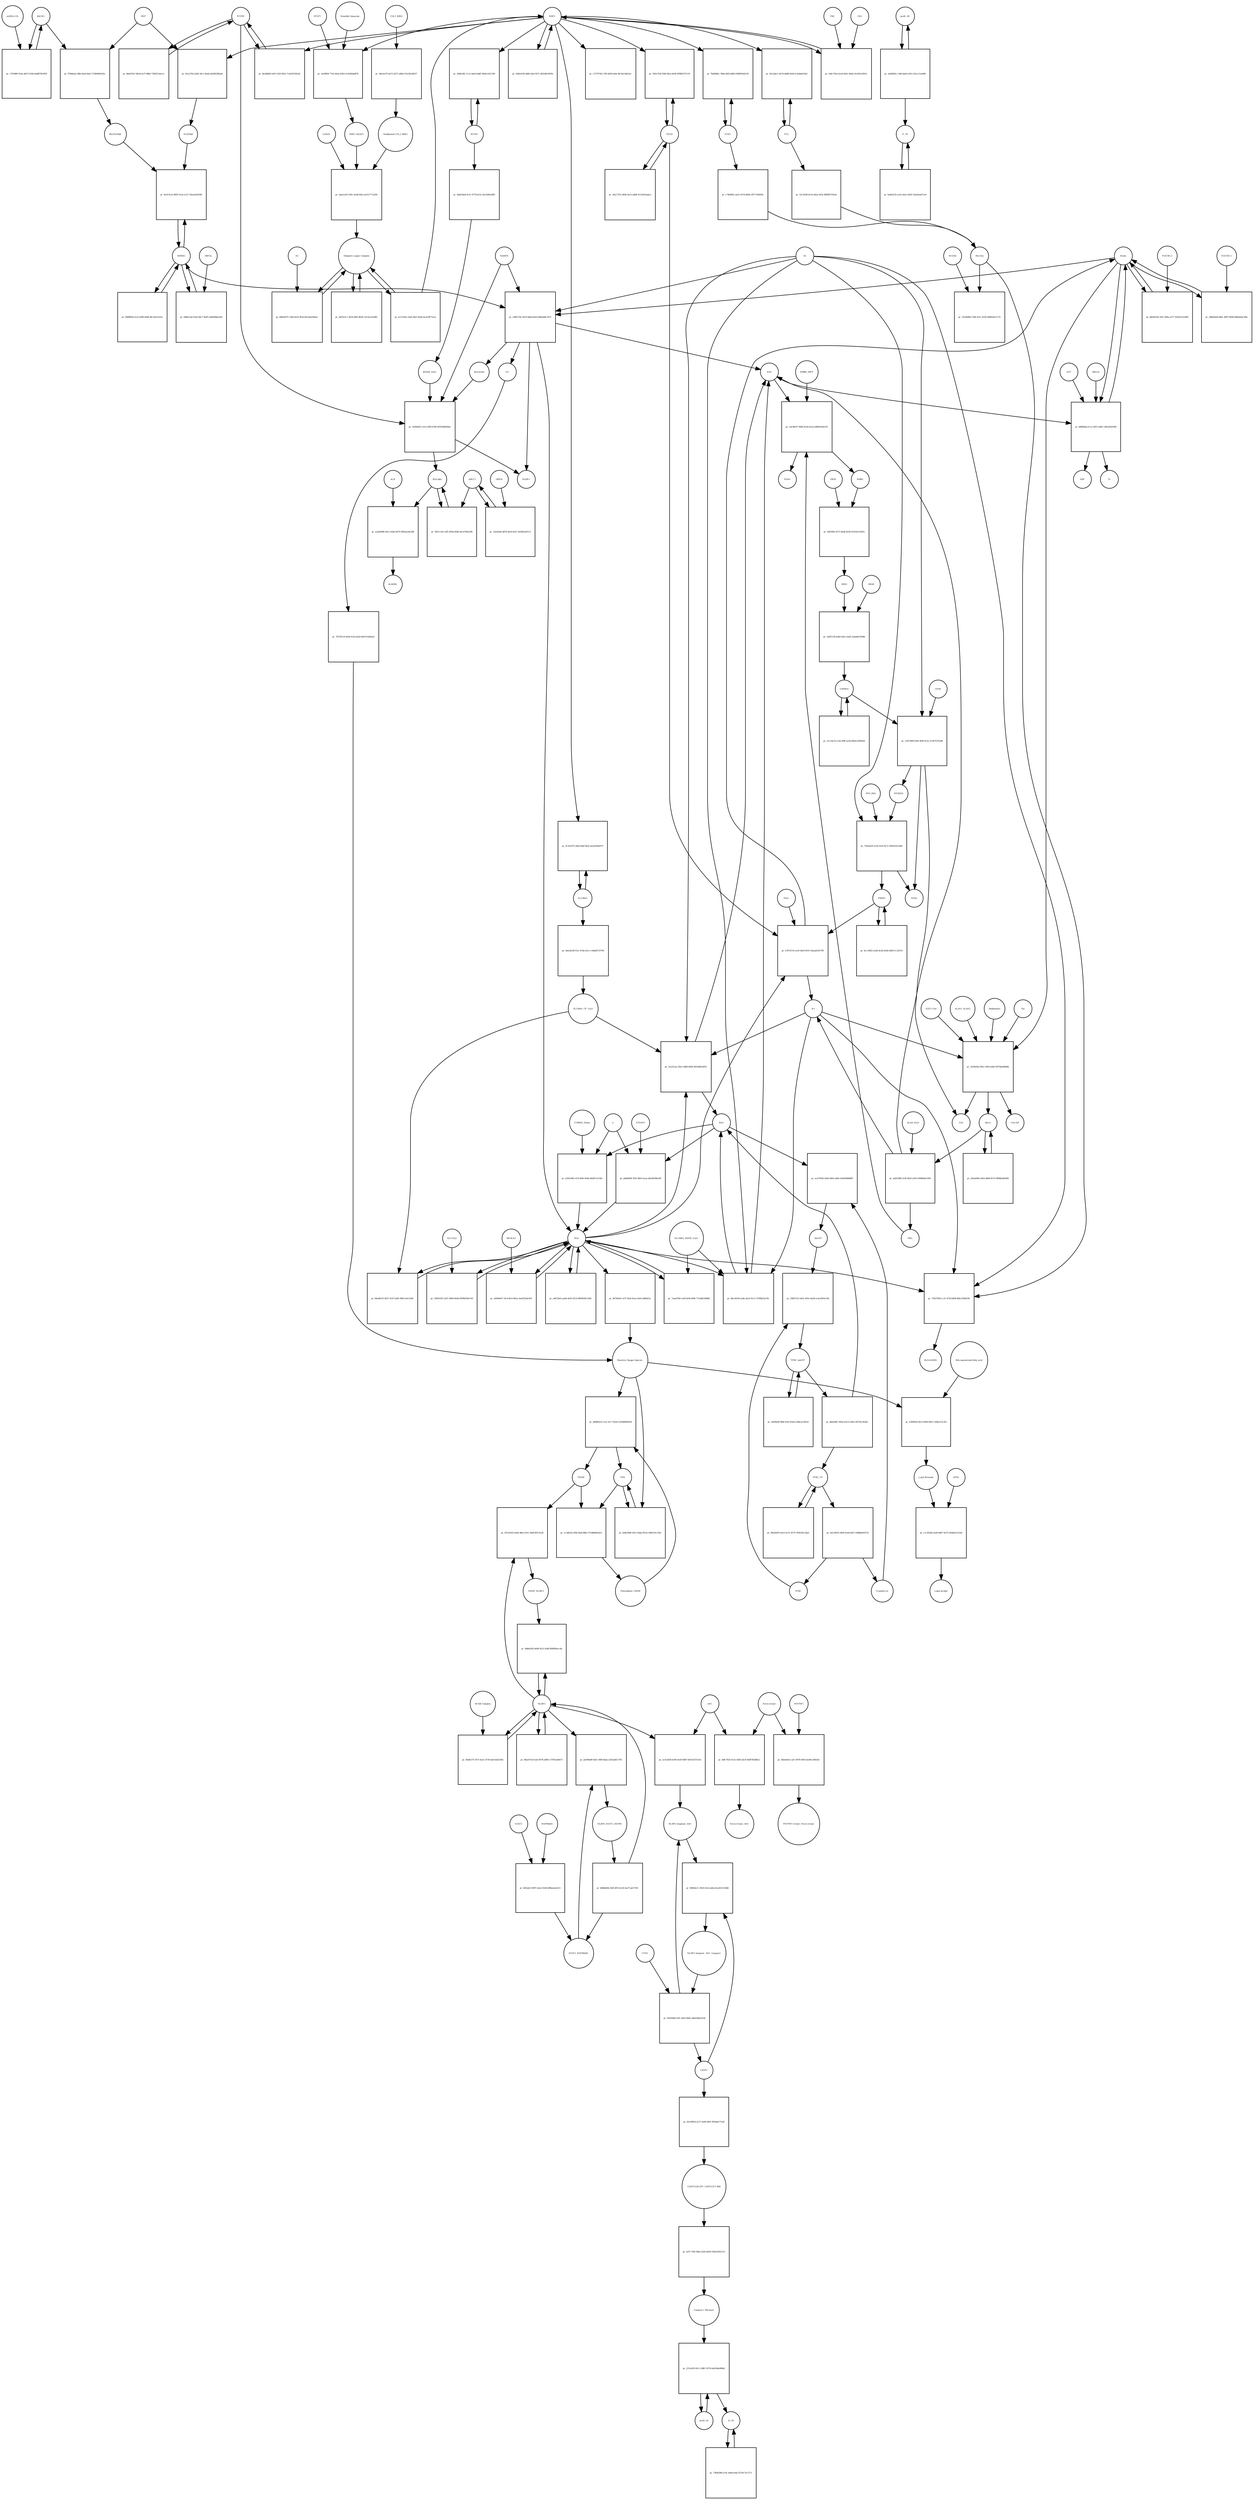 strict digraph  {
Heme [annotation="urn_miriam_obo.chebi_CHEBI%3A30413", bipartite=0, cls="simple chemical", fontsize=4, label=Heme, shape=circle];
"pr_c99017de-2018-4dab-be63-d94a4d4c5971" [annotation="", bipartite=1, cls=process, fontsize=4, label="pr_c99017de-2018-4dab-be63-d94a4d4c5971", shape=square];
Biliverdin [annotation="urn_miriam_obo.chebi_CHEBI%3A17033", bipartite=0, cls="simple chemical", fontsize=4, label=Biliverdin, shape=circle];
HMOX1 [annotation="", bipartite=0, cls=macromolecule, fontsize=4, label=HMOX1, shape=circle];
O2 [annotation="urn_miriam_obo.chebi_CHEBI%3A15379", bipartite=0, cls="simple chemical", fontsize=4, label=O2, shape=circle];
NADPH [annotation="urn_miriam_obo.chebi_CHEBI%3A16474", bipartite=0, cls="simple chemical", fontsize=4, label=NADPH, shape=circle];
H2O [annotation="urn_miriam_obo.chebi_CHEBI%3A15377", bipartite=0, cls="simple chemical", fontsize=4, label=H2O, shape=circle];
"Fe2+" [annotation="urn_miriam_obo.chebi_CHEBI%3A29033", bipartite=0, cls="simple chemical", fontsize=4, label="Fe2+", shape=circle];
"NADP+" [annotation="urn_miriam_obo.chebi_CHEBI%3A18009", bipartite=0, cls="simple chemical", fontsize=4, label="NADP+", shape=circle];
CO [annotation="urn_miriam_obo.chebi_CHEBI%3A17245", bipartite=0, cls="simple chemical", fontsize=4, label=CO, shape=circle];
"pr_d0e40256-1647-409a-a377-916e55c02d95" [annotation="", bipartite=1, cls=process, fontsize=4, label="pr_d0e40256-1647-409a-a377-916e55c02d95", shape=square];
"FLVCR1-2" [annotation=urn_miriam_uniprot_Q9Y5Y0, bipartite=0, cls=macromolecule, fontsize=4, label="FLVCR1-2", shape=circle];
"pr_5d300d25-1e1a-43f9-b768-925934b0056a" [annotation="", bipartite=1, cls=process, fontsize=4, label="pr_5d300d25-1e1a-43f9-b768-925934b0056a", shape=square];
Bilirubin [annotation="urn_miriam_obo.chebi_CHEBI%3A16990", bipartite=0, cls="simple chemical", fontsize=4, label=Bilirubin, shape=circle];
BLVRB [annotation=urn_miriam_uniprot_P30043, bipartite=0, cls=macromolecule, fontsize=4, label=BLVRB, shape=circle];
"BLVRA_Zn2+" [annotation="urn_miriam_obo.chebi_CHEBI%3A29805|urn_miriam_uniprot_P53004", bipartite=0, cls=complex, fontsize=4, label="BLVRA_Zn2+", shape=circle];
"pr_95b7c19e-c6f5-495b-85d0-9ec47f4fe399" [annotation="", bipartite=1, cls=process, fontsize=4, label="pr_95b7c19e-c6f5-495b-85d0-9ec47f4fe399", shape=square];
ABCC1 [annotation="", bipartite=0, cls=macromolecule, fontsize=4, label=ABCC1, shape=circle];
"pr_e32a8998-d161-41b6-b979-5905aa54e30b" [annotation="", bipartite=1, cls=process, fontsize=4, label="pr_e32a8998-d161-41b6-b979-5905aa54e30b", shape=square];
ALB [annotation=urn_miriam_uniprot_P02768, bipartite=0, cls=macromolecule, fontsize=4, label=ALB, shape=circle];
"ALB/BIL" [annotation="urn_miriam_uniprot_P02768|urn_miriam_obo.chebi_CHEBI%3A16990", bipartite=0, cls=complex, fontsize=4, label="ALB/BIL", shape=circle];
NRF2 [annotation="", bipartite=0, cls=macromolecule, fontsize=4, label=NRF2, shape=circle];
"pr_b51a7f5a-b282-4fc1-8aab-eb28053ffa6d" [annotation="", bipartite=1, cls=process, fontsize=4, label="pr_b51a7f5a-b282-4fc1-8aab-eb28053ffa6d", shape=square];
MAF [annotation=urn_miriam_uniprot_O75444, bipartite=0, cls=macromolecule, fontsize=4, label=MAF, shape=circle];
"Nrf2/Maf" [annotation="", bipartite=0, cls=complex, fontsize=4, label="Nrf2/Maf", shape=circle];
"pr_f7f6daab-34fb-42a0-8ab7-2768499e581c" [annotation="", bipartite=1, cls=process, fontsize=4, label="pr_f7f6daab-34fb-42a0-8ab7-2768499e581c", shape=square];
BACH1 [annotation=urn_miriam_uniprot_O14867, bipartite=0, cls=macromolecule, fontsize=4, label=BACH1, shape=circle];
"BACH1/Maf" [annotation="", bipartite=0, cls=complex, fontsize=4, label="BACH1/Maf", shape=circle];
"pr_c7f198f9-914a-4637-b35b-9ad8f78c905f" [annotation="", bipartite=1, cls=process, fontsize=4, label="pr_c7f198f9-914a-4637-b35b-9ad8f78c905f", shape=square];
"miRNA-155" [annotation=urn_miriam_ncbigene_406947, bipartite=0, cls="nucleic acid feature", fontsize=4, label="miRNA-155", shape=circle];
"pr_dc6131a5-9695-412a-a11f-742eed1643f6" [annotation="", bipartite=1, cls=process, fontsize=4, label="pr_dc6131a5-9695-412a-a11f-742eed1643f6", shape=square];
PRIN9 [annotation="urn_miriam_obo.chebi_CHEBI%3A15430", bipartite=0, cls="simple chemical", fontsize=4, label=PRIN9, shape=circle];
"pr_a787e57d-cee9-44e9-901f-c8aaa6352799" [annotation="", bipartite=1, cls=process, fontsize=4, label="pr_a787e57d-cee9-44e9-901f-c8aaa6352799", shape=square];
FECH [annotation=urn_miriam_uniprot_P22830, bipartite=0, cls=macromolecule, fontsize=4, label=FECH, shape=circle];
"Pb2+" [annotation="urn_miriam_obo.chebi_CHEBI%3A27889", bipartite=0, cls="simple chemical", fontsize=4, label="Pb2+", shape=circle];
"H+" [annotation="urn_miriam_obo.chebi_CHEBI%3A15378", bipartite=0, cls="simple chemical", fontsize=4, label="H+", shape=circle];
"SUCC-CoA" [annotation="urn_miriam_obo.chebi_CHEBI%3A57292", bipartite=0, cls="simple chemical", fontsize=4, label="SUCC-CoA", shape=circle];
"pr_1650b3b2-981c-4954-b4d3-0970ba4f8d6b" [annotation="", bipartite=1, cls=process, fontsize=4, label="pr_1650b3b2-981c-4954-b4d3-0970ba4f8d6b", shape=square];
dALA [annotation="urn_miriam_obo.chebi_CHEBI%3A356416", bipartite=0, cls="simple chemical", fontsize=4, label=dALA, shape=circle];
ALAS1_ALAS2 [annotation="urn_miriam_uniprot_P13196|urn_miriam_uniprot_P22557", bipartite=0, cls=complex, fontsize=4, label=ALAS1_ALAS2, shape=circle];
Panhematin [annotation="urn_miriam_obo.chebi_CHEBI%3A50385", bipartite=0, cls="simple chemical", fontsize=4, label=Panhematin, shape=circle];
Gly [annotation="urn_miriam_obo.chebi_CHEBI%3A57305", bipartite=0, cls="simple chemical", fontsize=4, label=Gly, shape=circle];
"CoA-SH" [annotation="urn_miriam_obo.chebi_CHEBI%3A15346", bipartite=0, cls="simple chemical", fontsize=4, label="CoA-SH", shape=circle];
CO2 [annotation="urn_miriam_obo.chebi_CHEBI%3A16526", bipartite=0, cls="simple chemical", fontsize=4, label=CO2, shape=circle];
"pr_eb18ff4f-7743-4b5a-8363-413636da8f76" [annotation="", bipartite=1, cls=process, fontsize=4, label="pr_eb18ff4f-7743-4b5a-8363-413636da8f76", shape=square];
KEAP1 [annotation=urn_miriam_uniprot_Q14145, bipartite=0, cls=macromolecule, fontsize=4, label=KEAP1, shape=circle];
NRF2_KEAP1 [annotation="urn_miriam_uniprot_Q14145|urn_miriam_uniprot_Q16236", bipartite=0, cls=complex, fontsize=4, label=NRF2_KEAP1, shape=circle];
"Dimethly fumarate" [annotation="urn_miriam_obo.chebi_CHEBI%3A76004", bipartite=0, cls="simple chemical", fontsize=4, label="Dimethly fumarate", shape=circle];
"Ubiquitin Ligase Complex" [annotation="urn_miriam_uniprot_Q14145|urn_miriam_uniprot_Q15843|urn_miriam_uniprot_Q13618|urn_miriam_uniprot_P62877|urn_miriam_uniprot_Q16236|urn_miriam_uniprot_P0CG48|urn_miriam_pubmed_19940261|urn_miriam_interpro_IPR000608", bipartite=0, cls=complex, fontsize=4, label="Ubiquitin Ligase Complex", shape=circle];
"pr_de0321c1-3624-44f5-8636-7ee1bce41d85" [annotation="", bipartite=1, cls=process, fontsize=4, label="pr_de0321c1-3624-44f5-8636-7ee1bce41d85", shape=square];
"pr_ad2529f8-3c6f-4825-a593-2949b4dc1f83" [annotation="", bipartite=1, cls=process, fontsize=4, label="pr_ad2529f8-3c6f-4825-a593-2949b4dc1f83", shape=square];
PBG [annotation="urn_miriam_obo.chebi_CHEBI%3A58126", bipartite=0, cls="simple chemical", fontsize=4, label=PBG, shape=circle];
"ALAD_Zn2+" [annotation="urn_miriam_uniprot_P13716|urn_miriam_obo.chebi_CHEBI%3A29105", bipartite=0, cls=complex, fontsize=4, label="ALAD_Zn2+", shape=circle];
"pr_cdc08c67-6fdb-452d-9cad-a98b5029e559" [annotation="", bipartite=1, cls=process, fontsize=4, label="pr_cdc08c67-6fdb-452d-9cad-a98b5029e559", shape=square];
HMBL [annotation="urn_miriam_obo.chebi_CHEBI%3A57845", bipartite=0, cls="simple chemical", fontsize=4, label=HMBL, shape=circle];
HMBS_DIPY [annotation="urn_miriam_obo.chebi_CHEBI%3A36319|urn_miriam_uniprot_P08397", bipartite=0, cls=complex, fontsize=4, label=HMBS_DIPY, shape=circle];
"NH4+" [annotation="urn_miriam_obo.chebi_CHEBI%3A28938", bipartite=0, cls="simple chemical", fontsize=4, label="NH4+", shape=circle];
"pr_92f93f81-f073-4b3b-8258-4191d1a76b51" [annotation="", bipartite=1, cls=process, fontsize=4, label="pr_92f93f81-f073-4b3b-8258-4191d1a76b51", shape=square];
URO3 [annotation="urn_miriam_obo.chebi_CHEBI%3A15437", bipartite=0, cls="simple chemical", fontsize=4, label=URO3, shape=circle];
UROS [annotation=urn_miriam_uniprot_P10746, bipartite=0, cls=macromolecule, fontsize=4, label=UROS, shape=circle];
"pr_e9d57cf6-b2b9-4d3c-b2d5-2a6af8e199db" [annotation="", bipartite=1, cls=process, fontsize=4, label="pr_e9d57cf6-b2b9-4d3c-b2d5-2a6af8e199db", shape=square];
COPRO3 [annotation="urn_miriam_obo.chebi_CHEBI%3A15439", bipartite=0, cls="simple chemical", fontsize=4, label=COPRO3, shape=circle];
UROD [annotation=urn_miriam_uniprot_P06132, bipartite=0, cls=macromolecule, fontsize=4, label=UROD, shape=circle];
"pr_15d73069-f5b0-4f49-912a-31587537fed8" [annotation="", bipartite=1, cls=process, fontsize=4, label="pr_15d73069-f5b0-4f49-912a-31587537fed8", shape=square];
PPGEN9 [annotation="urn_miriam_obo.chebi_CHEBI%3A15435", bipartite=0, cls="simple chemical", fontsize=4, label=PPGEN9, shape=circle];
CPOX [annotation=urn_miriam_uniprot_P36551, bipartite=0, cls=macromolecule, fontsize=4, label=CPOX, shape=circle];
H2O2 [annotation="urn_miriam_obo.chebi_CHEBI%3A16240", bipartite=0, cls="simple chemical", fontsize=4, label=H2O2, shape=circle];
"pr_763eea05-e53a-4cfe-8c7c-5841b33ceb6f" [annotation="", bipartite=1, cls=process, fontsize=4, label="pr_763eea05-e53a-4cfe-8c7c-5841b33ceb6f", shape=square];
PPO_FAD [annotation="urn_miriam_obo.chebi_CHEBI%3A16238|urn_miriam_uniprot_P50336", bipartite=0, cls=complex, fontsize=4, label=PPO_FAD, shape=circle];
"pr_028e4160-4df6-42ef-927c-d61fd0c9f30e" [annotation="", bipartite=1, cls=process, fontsize=4, label="pr_028e4160-4df6-42ef-927c-d61fd0c9f30e", shape=square];
"pr_254ad384-3dcb-4b60-8115-0f96beb6e8f4" [annotation="", bipartite=1, cls="uncertain process", fontsize=4, label="pr_254ad384-3dcb-4b60-8115-0f96beb6e8f4", shape=square];
"pr_e1c14a7d-1c62-49ff-a23b-d0b3c42995d3" [annotation="", bipartite=1, cls="uncertain process", fontsize=4, label="pr_e1c14a7d-1c62-49ff-a23b-d0b3c42995d3", shape=square];
"pr_bcc1df62-a24d-4e2b-b5d4-8d427cc32519" [annotation="", bipartite=1, cls="uncertain process", fontsize=4, label="pr_bcc1df62-a24d-4e2b-b5d4-8d427cc32519", shape=square];
"Poly-unsaturated fatty acid" [annotation="urn_miriam_obo.chebi_CHEBI%3A26208", bipartite=0, cls="simple chemical", fontsize=4, label="Poly-unsaturated fatty acid", shape=circle];
"pr_e3f6fb59-d2c0-4409-8501-c40fa213c2f2" [annotation="", bipartite=1, cls=process, fontsize=4, label="pr_e3f6fb59-d2c0-4409-8501-c40fa213c2f2", shape=square];
"Lipid Peroxide" [annotation="urn_miriam_obo.chebi_CHEBI%3A61051", bipartite=0, cls="simple chemical", fontsize=4, label="Lipid Peroxide", shape=circle];
"Reactive Oxygen Species" [annotation="urn_miriam_obo.chebi_CHEBI%3A26523", bipartite=0, cls="simple chemical", fontsize=4, label="Reactive Oxygen Species", shape=circle];
"pr_75827694-cc31-472d-bf98-d0dc1f06d330" [annotation="", bipartite=1, cls=process, fontsize=4, label="pr_75827694-cc31-472d-bf98-d0dc1f06d330", shape=square];
"Fe(3+)O(OH)" [annotation="urn_miriam_obo.chebi_CHEBI%3A78619", bipartite=0, cls="simple chemical", fontsize=4, label="Fe(3+)O(OH)", shape=circle];
Ferritin [annotation=urn_miriam_uniprot_P02794, bipartite=0, cls=complex, fontsize=4, label=Ferritin, shape=circle];
"pr_84ed8c03-4627-4147-baf6-36811a0c5246" [annotation="", bipartite=1, cls=process, fontsize=4, label="pr_84ed8c03-4627-4147-baf6-36811a0c5246", shape=square];
"SLC40A1_CP_Cu2+" [annotation="urn_miriam_uniprot_P00450|urn_miriam_uniprot_Q9NP59|urn_miriam_obo.chebi_CHEBI%3A29036", bipartite=0, cls=complex, fontsize=4, label="SLC40A1_CP_Cu2+", shape=circle];
"pr_31a25cae-59e1-4d0b-8d64-d010d82a6f52" [annotation="", bipartite=1, cls=process, fontsize=4, label="pr_31a25cae-59e1-4d0b-8d64-d010d82a6f52", shape=square];
"Fe3+" [annotation="urn_miriam_obo.chebi_CHEBI%3A29034", bipartite=0, cls="simple chemical", fontsize=4, label="Fe3+", shape=circle];
SLC40A1 [annotation=urn_miriam_ncbigene_30061, bipartite=0, cls="nucleic acid feature", fontsize=4, label=SLC40A1, shape=circle];
"pr_411b1d75-28a6-4daf-8eaf-aeaaf30a6975" [annotation="", bipartite=1, cls=process, fontsize=4, label="pr_411b1d75-28a6-4daf-8eaf-aeaaf30a6975", shape=square];
FTH1 [annotation=urn_miriam_ncbigene_2495, bipartite=0, cls="nucleic acid feature", fontsize=4, label=FTH1, shape=circle];
"pr_7b6d980c-76bb-40f2-b960-9389f50d2c95" [annotation="", bipartite=1, cls=process, fontsize=4, label="pr_7b6d980c-76bb-40f2-b960-9389f50d2c95", shape=square];
FTL [annotation=urn_miriam_ncbigene_2512, bipartite=0, cls="nucleic acid feature", fontsize=4, label=FTL, shape=circle];
"pr_20c3abc1-8e76-4d88-8326-fc5a84dcf9a5" [annotation="", bipartite=1, cls=process, fontsize=4, label="pr_20c3abc1-8e76-4d88-8326-fc5a84dcf9a5", shape=square];
"pr_c7464961-aa01-427d-849d-1ff71706959c" [annotation="", bipartite=1, cls=process, fontsize=4, label="pr_c7464961-aa01-427d-849d-1ff71706959c", shape=square];
"pr_32c2f26f-b11b-442a-925e-8ff089725b3a" [annotation="", bipartite=1, cls=process, fontsize=4, label="pr_32c2f26f-b11b-442a-925e-8ff089725b3a", shape=square];
"pr_305e793f-f380-4fea-b938-5f9983372118" [annotation="", bipartite=1, cls=process, fontsize=4, label="pr_305e793f-f380-4fea-b938-5f9983372118", shape=square];
"pr_20a17351-893b-4a15-a8d4-911b341babce" [annotation="", bipartite=1, cls=process, fontsize=4, label="pr_20a17351-893b-4a15-a8d4-911b341babce", shape=square];
"pr_56f8865b-2cef-4289-b5b8-dfc3a01cb31e" [annotation="", bipartite=1, cls=process, fontsize=4, label="pr_56f8865b-2cef-4289-b5b8-dfc3a01cb31e", shape=square];
BLVRA [annotation=urn_miriam_ncbigene_644, bipartite=0, cls="nucleic acid feature", fontsize=4, label=BLVRA, shape=circle];
"pr_2f98c08c-1c12-4ad3-bddf-30d2e1021359" [annotation="", bipartite=1, cls=process, fontsize=4, label="pr_2f98c08c-1c12-4ad3-bddf-30d2e1021359", shape=square];
"pr_de2b6b0f-e947-432f-9623-7cb2567d5a42" [annotation="", bipartite=1, cls=process, fontsize=4, label="pr_de2b6b0f-e947-432f-9623-7cb2567d5a42", shape=square];
"pr_d6eb76a7-8b24-4cf7-888e-736f321dec1c" [annotation="", bipartite=1, cls=process, fontsize=4, label="pr_d6eb76a7-8b24-4cf7-888e-736f321dec1c", shape=square];
"pr_0a8e5da8-9c51-4778-b15c-b5c62f6e38f3" [annotation="", bipartite=1, cls=process, fontsize=4, label="pr_0a8e5da8-9c51-4778-b15c-b5c62f6e38f3", shape=square];
"pr_4da24e28-f1ec-47da-b1ec-c5dbd6733794" [annotation="", bipartite=1, cls=process, fontsize=4, label="pr_4da24e28-f1ec-47da-b1ec-c5dbd6733794", shape=square];
"pr_33cb608d-7206-421c-8330-d9483af27174" [annotation="", bipartite=1, cls=process, fontsize=4, label="pr_33cb608d-7206-421c-8330-d9483af27174", shape=square];
NCOA4 [annotation=urn_miriam_uniprot_Q13772, bipartite=0, cls=macromolecule, fontsize=4, label=NCOA4, shape=circle];
"pr_a593c882-cf19-4f0e-9e4d-44aff1cfc5d5" [annotation="", bipartite=1, cls=process, fontsize=4, label="pr_a593c882-cf19-4f0e-9e4d-44aff1cfc5d5", shape=square];
CYBRD1_Heme [annotation="urn_miriam_uniprot_Q53TN4|urn_miriam_obo.chebi_CHEBI%3A30413", bipartite=0, cls=complex, fontsize=4, label=CYBRD1_Heme, shape=circle];
"e-" [annotation="urn_miriam_obo.chebi_CHEBI%3A10545", bipartite=0, cls="simple chemical", fontsize=4, label="e-", shape=circle];
"pr_18941035-1b37-4904-8e6d-0599b356e763" [annotation="", bipartite=1, cls=process, fontsize=4, label="pr_18941035-1b37-4904-8e6d-0599b356e763", shape=square];
SLC11A2 [annotation=urn_miriam_uniprot_P49281, bipartite=0, cls=macromolecule, fontsize=4, label=SLC11A2, shape=circle];
"pr_c1c3054b-a2d4-48d7-9a79-2458ab7ce5e6" [annotation="", bipartite=1, cls=process, fontsize=4, label="pr_c1c3054b-a2d4-48d7-9a79-2458ab7ce5e6", shape=square];
"Lipid alcohol" [annotation="urn_miriam_obo.chebi_CHEBI%3A24026", bipartite=0, cls="simple chemical", fontsize=4, label="Lipid alcohol", shape=circle];
GPX4 [annotation=urn_miriam_uniprot_P36969, bipartite=0, cls=macromolecule, fontsize=4, label=GPX4, shape=circle];
"pr_59bbc3e6-02a0-48c7-9ed5-a40d59bdc9e4" [annotation="", bipartite=1, cls=process, fontsize=4, label="pr_59bbc3e6-02a0-48c7-9ed5-a40d59bdc9e4", shape=square];
ORF3a [annotation="urn_miriam_uniprot_P0DTC3|urn_miriam_taxonomy_2697049", bipartite=0, cls=macromolecule, fontsize=4, label=ORF3a, shape=circle];
"pr_46706e0e-3cf7-4fe4-8cae-0a6c1d8d421a" [annotation="", bipartite=1, cls=process, fontsize=4, label="pr_46706e0e-3cf7-4fe4-8cae-0a6c1d8d421a", shape=square];
"pr_c6e42af0-d876-46c8-8a57-af26f4cb67c5" [annotation="", bipartite=1, cls=process, fontsize=4, label="pr_c6e42af0-d876-46c8-8a57-af26f4cb67c5", shape=square];
ORF9c [annotation=urn_miriam_taxonomy_2697049, bipartite=0, cls=macromolecule, fontsize=4, label=ORF9c, shape=circle];
CUL3_RBX1 [annotation="urn_miriam_uniprot_Q13618|urn_miriam_uniprot_P62877", bipartite=0, cls=complex, fontsize=4, label=CUL3_RBX1, shape=circle];
"pr_04e5a27f-6a72-4237-a9bb-f15e3bc9d557" [annotation="", bipartite=1, cls=process, fontsize=4, label="pr_04e5a27f-6a72-4237-a9bb-f15e3bc9d557", shape=square];
"Neddylated CUL3_RBX1" [annotation="urn_miriam_uniprot_Q15843|urn_miriam_uniprot_Q13618|urn_miriam_uniprot_P62877", bipartite=0, cls=complex, fontsize=4, label="Neddylated CUL3_RBX1", shape=circle];
"pr_e7379728-c7f8-4028-ba9e-8b7aec0be5a1" [annotation="", bipartite=1, cls=process, fontsize=4, label="pr_e7379728-c7f8-4028-ba9e-8b7aec0be5a1", shape=square];
"pr_ada2ce93-350c-4cd8-92fa-ae5517712290" [annotation="", bipartite=1, cls=process, fontsize=4, label="pr_ada2ce93-350c-4cd8-92fa-ae5517712290", shape=square];
CAND1 [annotation=urn_miriam_uniprot_Q86VP6, bipartite=0, cls=macromolecule, fontsize=4, label=CAND1, shape=circle];
E2 [annotation=urn_miriam_interpro_IPR000608, bipartite=0, cls=macromolecule, fontsize=4, label=E2, shape=circle];
"pr_08d24075-7a6b-4e43-9f34-64c0adc89ae2" [annotation="", bipartite=1, cls=process, fontsize=4, label="pr_08d24075-7a6b-4e43-9f34-64c0adc89ae2", shape=square];
"pr_e44c793a-6ca8-45d1-926d-1fc641e9301e" [annotation="", bipartite=1, cls=process, fontsize=4, label="pr_e44c793a-6ca8-45d1-926d-1fc641e9301e", shape=square];
PKC [annotation="urn_miriam_pubmed_12198130|urn_miriam_interpro_IPR012233", bipartite=0, cls=macromolecule, fontsize=4, label=PKC, shape=circle];
CK2 [annotation="", bipartite=0, cls=macromolecule, fontsize=4, label=CK2, shape=circle];
"pr_58dd5ba8-d8dc-4697-8948-686debdc5f9a" [annotation="", bipartite=1, cls=process, fontsize=4, label="pr_58dd5ba8-d8dc-4697-8948-686debdc5f9a", shape=square];
"FLVCR1-1" [annotation=urn_miriam_uniprot_Q9Y5Y0, bipartite=0, cls=macromolecule, fontsize=4, label="FLVCR1-1", shape=circle];
"pr_bd080bae-fcce-4051-b481-c8fe3efd1909" [annotation="", bipartite=1, cls=process, fontsize=4, label="pr_bd080bae-fcce-4051-b481-c8fe3efd1909", shape=square];
ABCG2 [annotation=urn_miriam_uniprot_Q9UNQ0, bipartite=0, cls="macromolecule multimer", fontsize=4, label=ABCG2, shape=circle];
ATP [annotation="urn_miriam_obo.chebi_CHEBI%3A30616", bipartite=0, cls="simple chemical", fontsize=4, label=ATP, shape=circle];
Pi [annotation="urn_miriam_obo.chebi_CHEBI%3A18367", bipartite=0, cls="simple chemical", fontsize=4, label=Pi, shape=circle];
ADP [annotation="urn_miriam_obo.chebi_CHEBI%3A456216", bipartite=0, cls="simple chemical", fontsize=4, label=ADP, shape=circle];
"pr_7eaed7b0-cefd-4236-bf66-7116d616848b" [annotation="", bipartite=1, cls=process, fontsize=4, label="pr_7eaed7b0-cefd-4236-bf66-7116d616848b", shape=square];
"SLC40A1_HEPH_Cu2+" [annotation="urn_miriam_uniprot_Q9BQS7|urn_miriam_uniprot_Q9NP59|urn_miriam_obo.chebi_CHEBI%3A28694", bipartite=0, cls=complex, fontsize=4, label="SLC40A1_HEPH_Cu2+", shape=circle];
"pr_86ce8140-a2de-4a23-9cc5-375fbb22e78c" [annotation="", bipartite=1, cls=process, fontsize=4, label="pr_86ce8140-a2de-4a23-9cc5-375fbb22e78c", shape=square];
"pr_eca7f5dd-22d4-4402-a46b-52d43d68d8f5" [annotation="", bipartite=1, cls=process, fontsize=4, label="pr_eca7f5dd-22d4-4402-a46b-52d43d68d8f5", shape=square];
Transferrin [annotation=urn_miriam_uniprot_P02787, bipartite=0, cls=macromolecule, fontsize=4, label=Transferrin, shape=circle];
holoTF [annotation="urn_miriam_uniprot_P02787|urn_miriam_obo.chebi_CHEBI%3A29034", bipartite=0, cls=complex, fontsize=4, label=holoTF, shape=circle];
TFRC [annotation=urn_miriam_uniprot_P02786, bipartite=0, cls="macromolecule multimer", fontsize=4, label=TFRC, shape=circle];
"pr_33b67523-a651-491e-8a28-ec4ca903a7dd" [annotation="", bipartite=1, cls=process, fontsize=4, label="pr_33b67523-a651-491e-8a28-ec4ca903a7dd", shape=square];
TFRC_holoTF [annotation="urn_miriam_uniprot_P02787|urn_miriam_obo.chebi_CHEBI%3A29034|urn_miriam_uniprot_P02786", bipartite=0, cls=complex, fontsize=4, label=TFRC_holoTF, shape=circle];
"pr_2d2fbe8f-6fb8-410e-83eb-a39bca138141" [annotation="", bipartite=1, cls=process, fontsize=4, label="pr_2d2fbe8f-6fb8-410e-83eb-a39bca138141", shape=square];
"pr_ddefa8b7-493a-43c9-a39d-c06745c562bc" [annotation="", bipartite=1, cls=process, fontsize=4, label="pr_ddefa8b7-493a-43c9-a39d-c06745c562bc", shape=square];
TFRC_TF [annotation="urn_miriam_uniprot_P02787|urn_miriam_uniprot_P02786", bipartite=0, cls=complex, fontsize=4, label=TFRC_TF, shape=circle];
"pr_dab8464f-3f32-4861-bcaa-dda3b598a3f9" [annotation="", bipartite=1, cls=process, fontsize=4, label="pr_dab8464f-3f32-4861-bcaa-dda3b598a3f9", shape=square];
STEAP3 [annotation=urn_miriam_uniprot_Q658P3, bipartite=0, cls=macromolecule, fontsize=4, label=STEAP3, shape=circle];
"pr_e6958e67-1fcd-4fc0-9b5a-3ae8322dc810" [annotation="", bipartite=1, cls=process, fontsize=4, label="pr_e6958e67-1fcd-4fc0-9b5a-3ae8322dc810", shape=square];
MCOLN1 [annotation=urn_miriam_uniprot_Q9GZU1, bipartite=0, cls=macromolecule, fontsize=4, label=MCOLN1, shape=circle];
"pr_edf139a5-aa4d-4e92-9214-8609558c1842" [annotation="", bipartite=1, cls=process, fontsize=4, label="pr_edf139a5-aa4d-4e92-9214-8609558c1842", shape=square];
"pr_90b2b870-e5e5-4c51-9179-7fd0185c3ba5" [annotation="", bipartite=1, cls=process, fontsize=4, label="pr_90b2b870-e5e5-4c51-9179-7fd0185c3ba5", shape=square];
"pr_e0c29d7b-2849-4cb0-b027-ef88bd30537b" [annotation="", bipartite=1, cls=process, fontsize=4, label="pr_e0c29d7b-2849-4cb0-b027-ef88bd30537b", shape=square];
"pr_ec5125fa-25a6-4de3-9e4e-bc5a3ff72cea" [annotation="", bipartite=1, cls=process, fontsize=4, label="pr_ec5125fa-25a6-4de3-9e4e-bc5a3ff72cea", shape=square];
Thioredoxin_TXNIP [annotation="urn_miriam_uniprot_P10599|urn_miriam_uniprot_Q9H3M7", bipartite=0, cls=complex, fontsize=4, label=Thioredoxin_TXNIP, shape=circle];
"pr_d4d865c9-c2ce-41c7-82e9-c020bd99a830" [annotation="", bipartite=1, cls=process, fontsize=4, label="pr_d4d865c9-c2ce-41c7-82e9-c020bd99a830", shape=square];
TXNIP [annotation=urn_miriam_uniprot_Q9H3M7, bipartite=0, cls=macromolecule, fontsize=4, label=TXNIP, shape=circle];
TXN [annotation=urn_miriam_uniprot_P10599, bipartite=0, cls=macromolecule, fontsize=4, label=TXN, shape=circle];
NLRP3 [annotation=urn_miriam_uniprot_Q96P20, bipartite=0, cls=macromolecule, fontsize=4, label=NLRP3, shape=circle];
"pr_85dfa57f-1873-4a3c-b739-4afc62d22442" [annotation="", bipartite=1, cls=process, fontsize=4, label="pr_85dfa57f-1873-4a3c-b739-4afc62d22442", shape=square];
"Nf-KB Complex" [annotation="urn_miriam_uniprot_P19838|urn_miriam_uniprot_Q04206|urn_miriam_uniprot_Q00653", bipartite=0, cls=complex, fontsize=4, label="Nf-KB Complex", shape=circle];
"pr_68aef7eb-0ca6-4078-a080-c5791bcbb473" [annotation="", bipartite=1, cls=process, fontsize=4, label="pr_68aef7eb-0ca6-4078-a080-c5791bcbb473", shape=square];
"pr_43de389d-2651-44ab-951d-c984155c192e" [annotation="", bipartite=1, cls=process, fontsize=4, label="pr_43de389d-2651-44ab-951d-c984155c192e", shape=square];
"pr_cc34fe42-ef84-4fab-880c-072dbd061bc9" [annotation="", bipartite=1, cls=process, fontsize=4, label="pr_cc34fe42-ef84-4fab-880c-072dbd061bc9", shape=square];
HSP90AB1 [annotation=urn_miriam_uniprot_P08238, bipartite=0, cls=macromolecule, fontsize=4, label=HSP90AB1, shape=circle];
"pr_bf43afcf-0097-4e2e-81d6-66fba4ae4311" [annotation="", bipartite=1, cls=process, fontsize=4, label="pr_bf43afcf-0097-4e2e-81d6-66fba4ae4311", shape=square];
SUGT1 [annotation=urn_miriam_uniprot_Q9Y2Z0, bipartite=0, cls=macromolecule, fontsize=4, label=SUGT1, shape=circle];
SUGT1_HSP90AB1 [annotation="urn_miriam_uniprot_P08238|urn_miriam_uniprot_Q9Y2Z0", bipartite=0, cls=complex, fontsize=4, label=SUGT1_HSP90AB1, shape=circle];
"pr_ab304bd9-9a61-40f6-bbaa-2a42add11705" [annotation="", bipartite=1, cls=process, fontsize=4, label="pr_ab304bd9-9a61-40f6-bbaa-2a42add11705", shape=square];
NLRP3_SUGT1_HSP90 [annotation="urn_miriam_uniprot_P08238|urn_miriam_uniprot_Q96P20|urn_miriam_uniprot_Q9Y2Z0", bipartite=0, cls=complex, fontsize=4, label=NLRP3_SUGT1_HSP90, shape=circle];
"pr_0315e505-e6e6-48ee-931c-6b9239313cd5" [annotation="", bipartite=1, cls=process, fontsize=4, label="pr_0315e505-e6e6-48ee-931c-6b9239313cd5", shape=square];
TXNIP_NLRP3 [annotation="urn_miriam_uniprot_Q9H3M7|urn_miriam_uniprot_Q96P20", bipartite=0, cls=complex, fontsize=4, label=TXNIP_NLRP3, shape=circle];
"pr_2c5e3d30-d180-4e50-9d87-0d154337ec02" [annotation="", bipartite=1, cls=process, fontsize=4, label="pr_2c5e3d30-d180-4e50-9d87-0d154337ec02", shape=square];
ASC [annotation=urn_miriam_uniprot_Q9ULZ3, bipartite=0, cls=macromolecule, fontsize=4, label=ASC, shape=circle];
"NLRP3 oligomer_ASC" [annotation="urn_miriam_uniprot_Q9ULZ3|urn_miriam_obo.chebi_CHEBI%3A36080", bipartite=0, cls=complex, fontsize=4, label="NLRP3 oligomer_ASC", shape=circle];
"pr_00640e11-3018-43cd-ab4a-8a1d22513b46" [annotation="", bipartite=1, cls=process, fontsize=4, label="pr_00640e11-3018-43cd-ab4a-8a1d22513b46", shape=square];
CASP1 [annotation=urn_miriam_uniprot_P29466, bipartite=0, cls=macromolecule, fontsize=4, label=CASP1, shape=circle];
"NLRP3 oligomer_ASC_Caspase1" [annotation="urn_miriam_uniprot_P29466|urn_miriam_uniprot_Q9ULZ3", bipartite=0, cls=complex, fontsize=4, label="NLRP3 oligomer_ASC_Caspase1", shape=circle];
"pr_8dfc7833-9c2e-4d56-afc8-0ed878268bc2" [annotation="", bipartite=1, cls=process, fontsize=4, label="pr_8dfc7833-9c2e-4d56-afc8-0ed878268bc2", shape=square];
"Pyrin trimer" [annotation=urn_miriam_uniprot_O15553, bipartite=0, cls=complex, fontsize=4, label="Pyrin trimer", shape=circle];
"Pyrin trimer_ASC" [annotation="urn_miriam_uniprot_O15553|urn_miriam_uniprot_Q9ULZ3", bipartite=0, cls=complex, fontsize=4, label="Pyrin trimer_ASC", shape=circle];
"pr_0d2eb4e5-caf1-4978-9456-dcd8cc4402d1" [annotation="", bipartite=1, cls=process, fontsize=4, label="pr_0d2eb4e5-caf1-4978-9456-dcd8cc4402d1", shape=square];
PSTPIP1 [annotation=urn_miriam_uniprot_O43586, bipartite=0, cls="macromolecule multimer", fontsize=4, label=PSTPIP1, shape=circle];
"PSTPIP1 trimer_Pyrin trimer" [annotation="urn_miriam_uniprot_O15553|urn_miriam_uniprot_O43586", bipartite=0, cls=complex, fontsize=4, label="PSTPIP1 trimer_Pyrin trimer", shape=circle];
"pr_b5935b6f-ef01-4d35-86d1-dda934da3334" [annotation="", bipartite=1, cls=process, fontsize=4, label="pr_b5935b6f-ef01-4d35-86d1-dda934da3334", shape=square];
CTSG [annotation=urn_miriam_uniprot_P08311, bipartite=0, cls=macromolecule, fontsize=4, label=CTSG, shape=circle];
"pr_82c09654-a127-4e06-84f1-ff026de77ed2" [annotation="", bipartite=1, cls=process, fontsize=4, label="pr_82c09654-a127-4e06-84f1-ff026de77ed2", shape=square];
"CASP1(120-197)_CASP1(317-404)" [annotation=urn_miriam_uniprot_P29466, bipartite=0, cls=complex, fontsize=4, label="CASP1(120-197)_CASP1(317-404)", shape=circle];
"pr_a07c7328-3b6a-4220-8d54-540a52952131" [annotation="", bipartite=1, cls=process, fontsize=4, label="pr_a07c7328-3b6a-4220-8d54-540a52952131", shape=square];
"Caspase-1 Tetramer" [annotation=urn_miriam_uniprot_P29466, bipartite=0, cls="complex multimer", fontsize=4, label="Caspase-1 Tetramer", shape=circle];
"proIL-1B" [annotation=urn_miriam_uniprot_P01584, bipartite=0, cls=macromolecule, fontsize=4, label="proIL-1B", shape=circle];
"pr_ea60f6d1-c348-4abf-a1f0-c25ec11ee849" [annotation="", bipartite=1, cls=process, fontsize=4, label="pr_ea60f6d1-c348-4abf-a1f0-c25ec11ee849", shape=square];
"IL-1B" [annotation=urn_miriam_uniprot_P01584, bipartite=0, cls=macromolecule, fontsize=4, label="IL-1B", shape=circle];
"pr_4a4b2232-ecd1-4ebc-8302-53ae9ea07ce9" [annotation="", bipartite=1, cls="omitted process", fontsize=4, label="pr_4a4b2232-ecd1-4ebc-8302-53ae9ea07ce9", shape=square];
"pr_0db642d5-b046-4512-b3df-f84f0f6ecc8a" [annotation="", bipartite=1, cls=process, fontsize=4, label="pr_0db642d5-b046-4512-b3df-f84f0f6ecc8a", shape=square];
"proIL-18" [annotation=urn_miriam_uniprot_Q14116, bipartite=0, cls=macromolecule, fontsize=4, label="proIL-18", shape=circle];
"pr_2152a910-8c11-48b7-937d-de454de96bb1" [annotation="", bipartite=1, cls=process, fontsize=4, label="pr_2152a910-8c11-48b7-937d-de454de96bb1", shape=square];
"IL-18" [annotation=urn_miriam_uniprot_Q14116, bipartite=0, cls=macromolecule, fontsize=4, label="IL-18", shape=circle];
"pr_73640286-e19c-4ebb-a042-d719c7ec2711" [annotation="", bipartite=1, cls="omitted process", fontsize=4, label="pr_73640286-e19c-4ebb-a042-d719c7ec2711", shape=square];
"pr_787367c8-043b-4142-b2d3-b8197e44fad3" [annotation="", bipartite=1, cls=process, fontsize=4, label="pr_787367c8-043b-4142-b2d3-b8197e44fad3", shape=square];
"pr_0d8bd46d-1bf4-4f55-b124-4a271ae57501" [annotation="", bipartite=1, cls=process, fontsize=4, label="pr_0d8bd46d-1bf4-4f55-b124-4a271ae57501", shape=square];
Heme -> "pr_c99017de-2018-4dab-be63-d94a4d4c5971"  [annotation="", interaction_type=consumption];
Heme -> "pr_d0e40256-1647-409a-a377-916e55c02d95"  [annotation="", interaction_type=consumption];
Heme -> "pr_1650b3b2-981c-4954-b4d3-0970ba4f8d6b"  [annotation=urn_miriam_pubmed_25446301, interaction_type=inhibition];
Heme -> "pr_58dd5ba8-d8dc-4697-8948-686debdc5f9a"  [annotation="", interaction_type=consumption];
Heme -> "pr_bd080bae-fcce-4051-b481-c8fe3efd1909"  [annotation="", interaction_type=consumption];
"pr_c99017de-2018-4dab-be63-d94a4d4c5971" -> Biliverdin  [annotation="", interaction_type=production];
"pr_c99017de-2018-4dab-be63-d94a4d4c5971" -> H2O  [annotation="", interaction_type=production];
"pr_c99017de-2018-4dab-be63-d94a4d4c5971" -> "Fe2+"  [annotation="", interaction_type=production];
"pr_c99017de-2018-4dab-be63-d94a4d4c5971" -> "NADP+"  [annotation="", interaction_type=production];
"pr_c99017de-2018-4dab-be63-d94a4d4c5971" -> CO  [annotation="", interaction_type=production];
Biliverdin -> "pr_5d300d25-1e1a-43f9-b768-925934b0056a"  [annotation="", interaction_type=consumption];
HMOX1 -> "pr_c99017de-2018-4dab-be63-d94a4d4c5971"  [annotation="", interaction_type=catalysis];
HMOX1 -> "pr_dc6131a5-9695-412a-a11f-742eed1643f6"  [annotation="", interaction_type=consumption];
HMOX1 -> "pr_56f8865b-2cef-4289-b5b8-dfc3a01cb31e"  [annotation="", interaction_type=consumption];
HMOX1 -> "pr_59bbc3e6-02a0-48c7-9ed5-a40d59bdc9e4"  [annotation="", interaction_type=consumption];
O2 -> "pr_c99017de-2018-4dab-be63-d94a4d4c5971"  [annotation="", interaction_type=consumption];
O2 -> "pr_15d73069-f5b0-4f49-912a-31587537fed8"  [annotation="", interaction_type=consumption];
O2 -> "pr_763eea05-e53a-4cfe-8c7c-5841b33ceb6f"  [annotation="", interaction_type=consumption];
O2 -> "pr_75827694-cc31-472d-bf98-d0dc1f06d330"  [annotation="", interaction_type=consumption];
O2 -> "pr_31a25cae-59e1-4d0b-8d64-d010d82a6f52"  [annotation="", interaction_type=consumption];
O2 -> "pr_86ce8140-a2de-4a23-9cc5-375fbb22e78c"  [annotation="", interaction_type=consumption];
NADPH -> "pr_c99017de-2018-4dab-be63-d94a4d4c5971"  [annotation="", interaction_type=consumption];
NADPH -> "pr_5d300d25-1e1a-43f9-b768-925934b0056a"  [annotation="", interaction_type=consumption];
H2O -> "pr_cdc08c67-6fdb-452d-9cad-a98b5029e559"  [annotation="", interaction_type=consumption];
H2O -> "pr_bd080bae-fcce-4051-b481-c8fe3efd1909"  [annotation="", interaction_type=consumption];
"Fe2+" -> "pr_a787e57d-cee9-44e9-901f-c8aaa6352799"  [annotation="", interaction_type=consumption];
"Fe2+" -> "pr_75827694-cc31-472d-bf98-d0dc1f06d330"  [annotation="", interaction_type=consumption];
"Fe2+" -> "pr_84ed8c03-4627-4147-baf6-36811a0c5246"  [annotation="", interaction_type=consumption];
"Fe2+" -> "pr_31a25cae-59e1-4d0b-8d64-d010d82a6f52"  [annotation="", interaction_type=consumption];
"Fe2+" -> "pr_18941035-1b37-4904-8e6d-0599b356e763"  [annotation="", interaction_type=consumption];
"Fe2+" -> "pr_46706e0e-3cf7-4fe4-8cae-0a6c1d8d421a"  [annotation="urn_miriam_pubmed_26794443|urn_miriam_pubmed_30692038", interaction_type=catalysis];
"Fe2+" -> "pr_7eaed7b0-cefd-4236-bf66-7116d616848b"  [annotation="", interaction_type=consumption];
"Fe2+" -> "pr_86ce8140-a2de-4a23-9cc5-375fbb22e78c"  [annotation="", interaction_type=consumption];
"Fe2+" -> "pr_e6958e67-1fcd-4fc0-9b5a-3ae8322dc810"  [annotation="", interaction_type=consumption];
"Fe2+" -> "pr_edf139a5-aa4d-4e92-9214-8609558c1842"  [annotation="", interaction_type=consumption];
CO -> "pr_787367c8-043b-4142-b2d3-b8197e44fad3"  [annotation="urn_miriam_pubmed_28356568|urn_miriam_pubmed_25770182", interaction_type=inhibition];
"pr_d0e40256-1647-409a-a377-916e55c02d95" -> Heme  [annotation="", interaction_type=production];
"FLVCR1-2" -> "pr_d0e40256-1647-409a-a377-916e55c02d95"  [annotation="", interaction_type=catalysis];
"pr_5d300d25-1e1a-43f9-b768-925934b0056a" -> Bilirubin  [annotation="", interaction_type=production];
"pr_5d300d25-1e1a-43f9-b768-925934b0056a" -> "NADP+"  [annotation="", interaction_type=production];
Bilirubin -> "pr_95b7c19e-c6f5-495b-85d0-9ec47f4fe399"  [annotation="", interaction_type=consumption];
Bilirubin -> "pr_e32a8998-d161-41b6-b979-5905aa54e30b"  [annotation="", interaction_type=consumption];
BLVRB -> "pr_5d300d25-1e1a-43f9-b768-925934b0056a"  [annotation="", interaction_type=catalysis];
BLVRB -> "pr_de2b6b0f-e947-432f-9623-7cb2567d5a42"  [annotation="", interaction_type=consumption];
BLVRB -> "pr_d6eb76a7-8b24-4cf7-888e-736f321dec1c"  [annotation="", interaction_type=consumption];
"BLVRA_Zn2+" -> "pr_5d300d25-1e1a-43f9-b768-925934b0056a"  [annotation="", interaction_type=catalysis];
"pr_95b7c19e-c6f5-495b-85d0-9ec47f4fe399" -> Bilirubin  [annotation="", interaction_type=production];
ABCC1 -> "pr_95b7c19e-c6f5-495b-85d0-9ec47f4fe399"  [annotation="", interaction_type=catalysis];
ABCC1 -> "pr_c6e42af0-d876-46c8-8a57-af26f4cb67c5"  [annotation="", interaction_type=consumption];
"pr_e32a8998-d161-41b6-b979-5905aa54e30b" -> "ALB/BIL"  [annotation="", interaction_type=production];
ALB -> "pr_e32a8998-d161-41b6-b979-5905aa54e30b"  [annotation="", interaction_type=consumption];
NRF2 -> "pr_b51a7f5a-b282-4fc1-8aab-eb28053ffa6d"  [annotation="", interaction_type=consumption];
NRF2 -> "pr_eb18ff4f-7743-4b5a-8363-413636da8f76"  [annotation="", interaction_type=consumption];
NRF2 -> "pr_028e4160-4df6-42ef-927c-d61fd0c9f30e"  [annotation="", interaction_type=consumption];
NRF2 -> "pr_411b1d75-28a6-4daf-8eaf-aeaaf30a6975"  [annotation=urn_miriam_pubmed_30692038, interaction_type=catalysis];
NRF2 -> "pr_7b6d980c-76bb-40f2-b960-9389f50d2c95"  [annotation=urn_miriam_pubmed_30692038, interaction_type=catalysis];
NRF2 -> "pr_20c3abc1-8e76-4d88-8326-fc5a84dcf9a5"  [annotation=urn_miriam_pubmed_30692038, interaction_type=catalysis];
NRF2 -> "pr_305e793f-f380-4fea-b938-5f9983372118"  [annotation="urn_miriam_pubmed_30692038|urn_miriam_pubmed_23766848", interaction_type=catalysis];
NRF2 -> "pr_2f98c08c-1c12-4ad3-bddf-30d2e1021359"  [annotation=urn_miriam_pubmed_30692038, interaction_type=catalysis];
NRF2 -> "pr_de2b6b0f-e947-432f-9623-7cb2567d5a42"  [annotation=urn_miriam_pubmed_30692038, interaction_type=catalysis];
NRF2 -> "pr_e7379728-c7f8-4028-ba9e-8b7aec0be5a1"  [annotation="", interaction_type=consumption];
NRF2 -> "pr_e44c793a-6ca8-45d1-926d-1fc641e9301e"  [annotation="", interaction_type=consumption];
"pr_b51a7f5a-b282-4fc1-8aab-eb28053ffa6d" -> "Nrf2/Maf"  [annotation="", interaction_type=production];
MAF -> "pr_b51a7f5a-b282-4fc1-8aab-eb28053ffa6d"  [annotation="", interaction_type=consumption];
MAF -> "pr_f7f6daab-34fb-42a0-8ab7-2768499e581c"  [annotation="", interaction_type=consumption];
"Nrf2/Maf" -> "pr_dc6131a5-9695-412a-a11f-742eed1643f6"  [annotation="urn_miriam_pubmed_10473555|urn_miriam_pubmed_31827672|urn_miriam_pubmed_30692038|urn_miriam_pubmed_29717933", interaction_type=catalysis];
"pr_f7f6daab-34fb-42a0-8ab7-2768499e581c" -> "BACH1/Maf"  [annotation="", interaction_type=production];
BACH1 -> "pr_f7f6daab-34fb-42a0-8ab7-2768499e581c"  [annotation="", interaction_type=consumption];
BACH1 -> "pr_c7f198f9-914a-4637-b35b-9ad8f78c905f"  [annotation="", interaction_type=consumption];
"BACH1/Maf" -> "pr_dc6131a5-9695-412a-a11f-742eed1643f6"  [annotation="urn_miriam_pubmed_10473555|urn_miriam_pubmed_31827672|urn_miriam_pubmed_30692038|urn_miriam_pubmed_29717933", interaction_type=inhibition];
"pr_c7f198f9-914a-4637-b35b-9ad8f78c905f" -> BACH1  [annotation="", interaction_type=production];
"miRNA-155" -> "pr_c7f198f9-914a-4637-b35b-9ad8f78c905f"  [annotation="urn_miriam_pubmed_28082120|urn_miriam_pubmed_21982894", interaction_type=inhibition];
"pr_dc6131a5-9695-412a-a11f-742eed1643f6" -> HMOX1  [annotation="", interaction_type=production];
PRIN9 -> "pr_a787e57d-cee9-44e9-901f-c8aaa6352799"  [annotation="", interaction_type=consumption];
PRIN9 -> "pr_bcc1df62-a24d-4e2b-b5d4-8d427cc32519"  [annotation="", interaction_type=consumption];
"pr_a787e57d-cee9-44e9-901f-c8aaa6352799" -> Heme  [annotation="", interaction_type=production];
"pr_a787e57d-cee9-44e9-901f-c8aaa6352799" -> "H+"  [annotation="", interaction_type=production];
FECH -> "pr_a787e57d-cee9-44e9-901f-c8aaa6352799"  [annotation="", interaction_type=catalysis];
FECH -> "pr_305e793f-f380-4fea-b938-5f9983372118"  [annotation="", interaction_type=consumption];
FECH -> "pr_20a17351-893b-4a15-a8d4-911b341babce"  [annotation="", interaction_type=consumption];
"Pb2+" -> "pr_a787e57d-cee9-44e9-901f-c8aaa6352799"  [annotation="", interaction_type=inhibition];
"H+" -> "pr_1650b3b2-981c-4954-b4d3-0970ba4f8d6b"  [annotation="", interaction_type=consumption];
"H+" -> "pr_75827694-cc31-472d-bf98-d0dc1f06d330"  [annotation="", interaction_type=consumption];
"H+" -> "pr_31a25cae-59e1-4d0b-8d64-d010d82a6f52"  [annotation="", interaction_type=consumption];
"H+" -> "pr_86ce8140-a2de-4a23-9cc5-375fbb22e78c"  [annotation="", interaction_type=consumption];
"SUCC-CoA" -> "pr_1650b3b2-981c-4954-b4d3-0970ba4f8d6b"  [annotation="", interaction_type=consumption];
"pr_1650b3b2-981c-4954-b4d3-0970ba4f8d6b" -> dALA  [annotation="", interaction_type=production];
"pr_1650b3b2-981c-4954-b4d3-0970ba4f8d6b" -> "CoA-SH"  [annotation="", interaction_type=production];
"pr_1650b3b2-981c-4954-b4d3-0970ba4f8d6b" -> CO2  [annotation="", interaction_type=production];
dALA -> "pr_ad2529f8-3c6f-4825-a593-2949b4dc1f83"  [annotation="", interaction_type=consumption];
dALA -> "pr_254ad384-3dcb-4b60-8115-0f96beb6e8f4"  [annotation="", interaction_type=consumption];
ALAS1_ALAS2 -> "pr_1650b3b2-981c-4954-b4d3-0970ba4f8d6b"  [annotation=urn_miriam_pubmed_25446301, interaction_type=catalysis];
Panhematin -> "pr_1650b3b2-981c-4954-b4d3-0970ba4f8d6b"  [annotation=urn_miriam_pubmed_25446301, interaction_type=inhibition];
Gly -> "pr_1650b3b2-981c-4954-b4d3-0970ba4f8d6b"  [annotation="", interaction_type=consumption];
"pr_eb18ff4f-7743-4b5a-8363-413636da8f76" -> NRF2_KEAP1  [annotation="", interaction_type=production];
KEAP1 -> "pr_eb18ff4f-7743-4b5a-8363-413636da8f76"  [annotation="", interaction_type=consumption];
NRF2_KEAP1 -> "pr_ada2ce93-350c-4cd8-92fa-ae5517712290"  [annotation="", interaction_type=consumption];
"Dimethly fumarate" -> "pr_eb18ff4f-7743-4b5a-8363-413636da8f76"  [annotation="urn_miriam_pubmed_15282312|urn_miriam_pubmed_20486766|urn_miriam_pubmed_31692987|urn_miriam_pubmed_15572695|urn_miriam_pubmed_32132672", interaction_type=inhibition];
"Ubiquitin Ligase Complex" -> "pr_de0321c1-3624-44f5-8636-7ee1bce41d85"  [annotation="", interaction_type=consumption];
"Ubiquitin Ligase Complex" -> "pr_08d24075-7a6b-4e43-9f34-64c0adc89ae2"  [annotation="", interaction_type=consumption];
"Ubiquitin Ligase Complex" -> "pr_ec5125fa-25a6-4de3-9e4e-bc5a3ff72cea"  [annotation="", interaction_type=consumption];
"pr_de0321c1-3624-44f5-8636-7ee1bce41d85" -> "Ubiquitin Ligase Complex"  [annotation="", interaction_type=production];
"pr_ad2529f8-3c6f-4825-a593-2949b4dc1f83" -> PBG  [annotation="", interaction_type=production];
"pr_ad2529f8-3c6f-4825-a593-2949b4dc1f83" -> "H+"  [annotation="", interaction_type=production];
"pr_ad2529f8-3c6f-4825-a593-2949b4dc1f83" -> H2O  [annotation="", interaction_type=production];
PBG -> "pr_cdc08c67-6fdb-452d-9cad-a98b5029e559"  [annotation="", interaction_type=consumption];
"ALAD_Zn2+" -> "pr_ad2529f8-3c6f-4825-a593-2949b4dc1f83"  [annotation="", interaction_type=catalysis];
"pr_cdc08c67-6fdb-452d-9cad-a98b5029e559" -> HMBL  [annotation="", interaction_type=production];
"pr_cdc08c67-6fdb-452d-9cad-a98b5029e559" -> "NH4+"  [annotation="", interaction_type=production];
HMBL -> "pr_92f93f81-f073-4b3b-8258-4191d1a76b51"  [annotation="", interaction_type=consumption];
HMBS_DIPY -> "pr_cdc08c67-6fdb-452d-9cad-a98b5029e559"  [annotation="", interaction_type=catalysis];
"pr_92f93f81-f073-4b3b-8258-4191d1a76b51" -> URO3  [annotation="", interaction_type=production];
URO3 -> "pr_e9d57cf6-b2b9-4d3c-b2d5-2a6af8e199db"  [annotation="", interaction_type=consumption];
UROS -> "pr_92f93f81-f073-4b3b-8258-4191d1a76b51"  [annotation="", interaction_type=catalysis];
"pr_e9d57cf6-b2b9-4d3c-b2d5-2a6af8e199db" -> COPRO3  [annotation="", interaction_type=production];
COPRO3 -> "pr_15d73069-f5b0-4f49-912a-31587537fed8"  [annotation="", interaction_type=consumption];
COPRO3 -> "pr_e1c14a7d-1c62-49ff-a23b-d0b3c42995d3"  [annotation="", interaction_type=consumption];
UROD -> "pr_e9d57cf6-b2b9-4d3c-b2d5-2a6af8e199db"  [annotation="", interaction_type=catalysis];
"pr_15d73069-f5b0-4f49-912a-31587537fed8" -> PPGEN9  [annotation="", interaction_type=production];
"pr_15d73069-f5b0-4f49-912a-31587537fed8" -> CO2  [annotation="", interaction_type=production];
"pr_15d73069-f5b0-4f49-912a-31587537fed8" -> H2O2  [annotation="", interaction_type=production];
PPGEN9 -> "pr_763eea05-e53a-4cfe-8c7c-5841b33ceb6f"  [annotation="", interaction_type=consumption];
CPOX -> "pr_15d73069-f5b0-4f49-912a-31587537fed8"  [annotation="", interaction_type=catalysis];
"pr_763eea05-e53a-4cfe-8c7c-5841b33ceb6f" -> PRIN9  [annotation="", interaction_type=production];
"pr_763eea05-e53a-4cfe-8c7c-5841b33ceb6f" -> H2O2  [annotation="", interaction_type=production];
PPO_FAD -> "pr_763eea05-e53a-4cfe-8c7c-5841b33ceb6f"  [annotation="", interaction_type=catalysis];
"pr_028e4160-4df6-42ef-927c-d61fd0c9f30e" -> NRF2  [annotation="", interaction_type=production];
"pr_254ad384-3dcb-4b60-8115-0f96beb6e8f4" -> dALA  [annotation="", interaction_type=production];
"pr_e1c14a7d-1c62-49ff-a23b-d0b3c42995d3" -> COPRO3  [annotation="", interaction_type=production];
"pr_bcc1df62-a24d-4e2b-b5d4-8d427cc32519" -> PRIN9  [annotation="", interaction_type=production];
"Poly-unsaturated fatty acid" -> "pr_e3f6fb59-d2c0-4409-8501-c40fa213c2f2"  [annotation="", interaction_type=consumption];
"pr_e3f6fb59-d2c0-4409-8501-c40fa213c2f2" -> "Lipid Peroxide"  [annotation="", interaction_type=production];
"Lipid Peroxide" -> "pr_c1c3054b-a2d4-48d7-9a79-2458ab7ce5e6"  [annotation="", interaction_type=consumption];
"Reactive Oxygen Species" -> "pr_e3f6fb59-d2c0-4409-8501-c40fa213c2f2"  [annotation="urn_miriam_pubmed_26794443|urn_miriam_pubmed_30692038", interaction_type=catalysis];
"Reactive Oxygen Species" -> "pr_d4d865c9-c2ce-41c7-82e9-c020bd99a830"  [annotation="", interaction_type="necessary stimulation"];
"Reactive Oxygen Species" -> "pr_43de389d-2651-44ab-951d-c984155c192e"  [annotation="", interaction_type="necessary stimulation"];
"pr_75827694-cc31-472d-bf98-d0dc1f06d330" -> "Fe(3+)O(OH)"  [annotation="", interaction_type=production];
Ferritin -> "pr_75827694-cc31-472d-bf98-d0dc1f06d330"  [annotation="", interaction_type=catalysis];
Ferritin -> "pr_33cb608d-7206-421c-8330-d9483af27174"  [annotation="", interaction_type=consumption];
"pr_84ed8c03-4627-4147-baf6-36811a0c5246" -> "Fe2+"  [annotation="", interaction_type=production];
"SLC40A1_CP_Cu2+" -> "pr_84ed8c03-4627-4147-baf6-36811a0c5246"  [annotation="", interaction_type=catalysis];
"SLC40A1_CP_Cu2+" -> "pr_31a25cae-59e1-4d0b-8d64-d010d82a6f52"  [annotation="", interaction_type=catalysis];
"pr_31a25cae-59e1-4d0b-8d64-d010d82a6f52" -> "Fe3+"  [annotation="", interaction_type=production];
"pr_31a25cae-59e1-4d0b-8d64-d010d82a6f52" -> H2O  [annotation="", interaction_type=production];
"Fe3+" -> "pr_a593c882-cf19-4f0e-9e4d-44aff1cfc5d5"  [annotation="", interaction_type=consumption];
"Fe3+" -> "pr_eca7f5dd-22d4-4402-a46b-52d43d68d8f5"  [annotation="", interaction_type=consumption];
"Fe3+" -> "pr_dab8464f-3f32-4861-bcaa-dda3b598a3f9"  [annotation="", interaction_type=consumption];
SLC40A1 -> "pr_411b1d75-28a6-4daf-8eaf-aeaaf30a6975"  [annotation="", interaction_type=consumption];
SLC40A1 -> "pr_4da24e28-f1ec-47da-b1ec-c5dbd6733794"  [annotation="", interaction_type=consumption];
"pr_411b1d75-28a6-4daf-8eaf-aeaaf30a6975" -> SLC40A1  [annotation="", interaction_type=production];
FTH1 -> "pr_7b6d980c-76bb-40f2-b960-9389f50d2c95"  [annotation="", interaction_type=consumption];
FTH1 -> "pr_c7464961-aa01-427d-849d-1ff71706959c"  [annotation="", interaction_type=consumption];
"pr_7b6d980c-76bb-40f2-b960-9389f50d2c95" -> FTH1  [annotation="", interaction_type=production];
FTL -> "pr_20c3abc1-8e76-4d88-8326-fc5a84dcf9a5"  [annotation="", interaction_type=consumption];
FTL -> "pr_32c2f26f-b11b-442a-925e-8ff089725b3a"  [annotation="", interaction_type=consumption];
"pr_20c3abc1-8e76-4d88-8326-fc5a84dcf9a5" -> FTL  [annotation="", interaction_type=production];
"pr_c7464961-aa01-427d-849d-1ff71706959c" -> Ferritin  [annotation="", interaction_type=production];
"pr_32c2f26f-b11b-442a-925e-8ff089725b3a" -> Ferritin  [annotation="", interaction_type=production];
"pr_305e793f-f380-4fea-b938-5f9983372118" -> FECH  [annotation="", interaction_type=production];
"pr_20a17351-893b-4a15-a8d4-911b341babce" -> FECH  [annotation="", interaction_type=production];
"pr_56f8865b-2cef-4289-b5b8-dfc3a01cb31e" -> HMOX1  [annotation="", interaction_type=production];
BLVRA -> "pr_2f98c08c-1c12-4ad3-bddf-30d2e1021359"  [annotation="", interaction_type=consumption];
BLVRA -> "pr_0a8e5da8-9c51-4778-b15c-b5c62f6e38f3"  [annotation="", interaction_type=consumption];
"pr_2f98c08c-1c12-4ad3-bddf-30d2e1021359" -> BLVRA  [annotation="", interaction_type=production];
"pr_de2b6b0f-e947-432f-9623-7cb2567d5a42" -> BLVRB  [annotation="", interaction_type=production];
"pr_d6eb76a7-8b24-4cf7-888e-736f321dec1c" -> BLVRB  [annotation="", interaction_type=production];
"pr_0a8e5da8-9c51-4778-b15c-b5c62f6e38f3" -> "BLVRA_Zn2+"  [annotation="", interaction_type=production];
"pr_4da24e28-f1ec-47da-b1ec-c5dbd6733794" -> "SLC40A1_CP_Cu2+"  [annotation="", interaction_type=production];
NCOA4 -> "pr_33cb608d-7206-421c-8330-d9483af27174"  [annotation=urn_miriam_pubmed_30692038, interaction_type=catalysis];
"pr_a593c882-cf19-4f0e-9e4d-44aff1cfc5d5" -> "Fe2+"  [annotation="", interaction_type=production];
CYBRD1_Heme -> "pr_a593c882-cf19-4f0e-9e4d-44aff1cfc5d5"  [annotation="", interaction_type=catalysis];
"e-" -> "pr_a593c882-cf19-4f0e-9e4d-44aff1cfc5d5"  [annotation="", interaction_type=consumption];
"e-" -> "pr_dab8464f-3f32-4861-bcaa-dda3b598a3f9"  [annotation="", interaction_type=consumption];
"pr_18941035-1b37-4904-8e6d-0599b356e763" -> "Fe2+"  [annotation="", interaction_type=production];
SLC11A2 -> "pr_18941035-1b37-4904-8e6d-0599b356e763"  [annotation="", interaction_type=catalysis];
"pr_c1c3054b-a2d4-48d7-9a79-2458ab7ce5e6" -> "Lipid alcohol"  [annotation="", interaction_type=production];
GPX4 -> "pr_c1c3054b-a2d4-48d7-9a79-2458ab7ce5e6"  [annotation="urn_miriam_pubmed_26794443|urn_miriam_pubmed_30692038", interaction_type=catalysis];
"pr_59bbc3e6-02a0-48c7-9ed5-a40d59bdc9e4" -> HMOX1  [annotation="", interaction_type=production];
ORF3a -> "pr_59bbc3e6-02a0-48c7-9ed5-a40d59bdc9e4"  [annotation="urn_miriam_doi_10.1101%2F2020.03.22.002386|urn_miriam_taxonomy_2697049", interaction_type=modulation];
"pr_46706e0e-3cf7-4fe4-8cae-0a6c1d8d421a" -> "Reactive Oxygen Species"  [annotation="", interaction_type=production];
"pr_c6e42af0-d876-46c8-8a57-af26f4cb67c5" -> ABCC1  [annotation="", interaction_type=production];
ORF9c -> "pr_c6e42af0-d876-46c8-8a57-af26f4cb67c5"  [annotation="urn_miriam_doi_10.1101%2F2020.03.22.002386|urn_miriam_taxonomy_2697049", interaction_type=modulation];
CUL3_RBX1 -> "pr_04e5a27f-6a72-4237-a9bb-f15e3bc9d557"  [annotation="", interaction_type=consumption];
"pr_04e5a27f-6a72-4237-a9bb-f15e3bc9d557" -> "Neddylated CUL3_RBX1"  [annotation="", interaction_type=production];
"Neddylated CUL3_RBX1" -> "pr_ada2ce93-350c-4cd8-92fa-ae5517712290"  [annotation="", interaction_type=consumption];
"pr_ada2ce93-350c-4cd8-92fa-ae5517712290" -> "Ubiquitin Ligase Complex"  [annotation="", interaction_type=production];
CAND1 -> "pr_ada2ce93-350c-4cd8-92fa-ae5517712290"  [annotation="urn_miriam_pubmed_20486766|urn_miriam_pubmed_31692987|urn_miriam_pubmed_16449638|urn_miriam_pubmed_15572695", interaction_type=inhibition];
E2 -> "pr_08d24075-7a6b-4e43-9f34-64c0adc89ae2"  [annotation="", interaction_type=consumption];
"pr_08d24075-7a6b-4e43-9f34-64c0adc89ae2" -> "Ubiquitin Ligase Complex"  [annotation="", interaction_type=production];
"pr_e44c793a-6ca8-45d1-926d-1fc641e9301e" -> NRF2  [annotation="", interaction_type=production];
PKC -> "pr_e44c793a-6ca8-45d1-926d-1fc641e9301e"  [annotation="urn_miriam_pubmed_31692987|urn_miriam_pubmed_12198130", interaction_type=catalysis];
CK2 -> "pr_e44c793a-6ca8-45d1-926d-1fc641e9301e"  [annotation="urn_miriam_pubmed_31692987|urn_miriam_pubmed_12198130", interaction_type=catalysis];
"pr_58dd5ba8-d8dc-4697-8948-686debdc5f9a" -> Heme  [annotation="", interaction_type=production];
"FLVCR1-1" -> "pr_58dd5ba8-d8dc-4697-8948-686debdc5f9a"  [annotation="", interaction_type=catalysis];
"pr_bd080bae-fcce-4051-b481-c8fe3efd1909" -> Heme  [annotation="", interaction_type=production];
"pr_bd080bae-fcce-4051-b481-c8fe3efd1909" -> Pi  [annotation="", interaction_type=production];
"pr_bd080bae-fcce-4051-b481-c8fe3efd1909" -> ADP  [annotation="", interaction_type=production];
ABCG2 -> "pr_bd080bae-fcce-4051-b481-c8fe3efd1909"  [annotation="", interaction_type=catalysis];
ATP -> "pr_bd080bae-fcce-4051-b481-c8fe3efd1909"  [annotation="", interaction_type=consumption];
"pr_7eaed7b0-cefd-4236-bf66-7116d616848b" -> "Fe2+"  [annotation="", interaction_type=production];
"SLC40A1_HEPH_Cu2+" -> "pr_7eaed7b0-cefd-4236-bf66-7116d616848b"  [annotation="", interaction_type=catalysis];
"SLC40A1_HEPH_Cu2+" -> "pr_86ce8140-a2de-4a23-9cc5-375fbb22e78c"  [annotation="", interaction_type=catalysis];
"pr_86ce8140-a2de-4a23-9cc5-375fbb22e78c" -> "Fe3+"  [annotation="", interaction_type=production];
"pr_86ce8140-a2de-4a23-9cc5-375fbb22e78c" -> H2O  [annotation="", interaction_type=production];
"pr_eca7f5dd-22d4-4402-a46b-52d43d68d8f5" -> holoTF  [annotation="", interaction_type=production];
Transferrin -> "pr_eca7f5dd-22d4-4402-a46b-52d43d68d8f5"  [annotation="", interaction_type=consumption];
holoTF -> "pr_33b67523-a651-491e-8a28-ec4ca903a7dd"  [annotation="", interaction_type=consumption];
TFRC -> "pr_33b67523-a651-491e-8a28-ec4ca903a7dd"  [annotation="", interaction_type=consumption];
"pr_33b67523-a651-491e-8a28-ec4ca903a7dd" -> TFRC_holoTF  [annotation="", interaction_type=production];
TFRC_holoTF -> "pr_2d2fbe8f-6fb8-410e-83eb-a39bca138141"  [annotation="", interaction_type=consumption];
TFRC_holoTF -> "pr_ddefa8b7-493a-43c9-a39d-c06745c562bc"  [annotation="", interaction_type=consumption];
"pr_2d2fbe8f-6fb8-410e-83eb-a39bca138141" -> TFRC_holoTF  [annotation="", interaction_type=production];
"pr_ddefa8b7-493a-43c9-a39d-c06745c562bc" -> "Fe3+"  [annotation="", interaction_type=production];
"pr_ddefa8b7-493a-43c9-a39d-c06745c562bc" -> TFRC_TF  [annotation="", interaction_type=production];
TFRC_TF -> "pr_90b2b870-e5e5-4c51-9179-7fd0185c3ba5"  [annotation="", interaction_type=consumption];
TFRC_TF -> "pr_e0c29d7b-2849-4cb0-b027-ef88bd30537b"  [annotation="", interaction_type=consumption];
"pr_dab8464f-3f32-4861-bcaa-dda3b598a3f9" -> "Fe2+"  [annotation="", interaction_type=production];
STEAP3 -> "pr_dab8464f-3f32-4861-bcaa-dda3b598a3f9"  [annotation="", interaction_type=catalysis];
"pr_e6958e67-1fcd-4fc0-9b5a-3ae8322dc810" -> "Fe2+"  [annotation="", interaction_type=production];
MCOLN1 -> "pr_e6958e67-1fcd-4fc0-9b5a-3ae8322dc810"  [annotation="", interaction_type=catalysis];
"pr_edf139a5-aa4d-4e92-9214-8609558c1842" -> "Fe2+"  [annotation="", interaction_type=production];
"pr_90b2b870-e5e5-4c51-9179-7fd0185c3ba5" -> TFRC_TF  [annotation="", interaction_type=production];
"pr_e0c29d7b-2849-4cb0-b027-ef88bd30537b" -> TFRC  [annotation="", interaction_type=production];
"pr_e0c29d7b-2849-4cb0-b027-ef88bd30537b" -> Transferrin  [annotation="", interaction_type=production];
"pr_ec5125fa-25a6-4de3-9e4e-bc5a3ff72cea" -> "Ubiquitin Ligase Complex"  [annotation="", interaction_type=production];
"pr_ec5125fa-25a6-4de3-9e4e-bc5a3ff72cea" -> NRF2  [annotation="", interaction_type=production];
Thioredoxin_TXNIP -> "pr_d4d865c9-c2ce-41c7-82e9-c020bd99a830"  [annotation="", interaction_type=consumption];
"pr_d4d865c9-c2ce-41c7-82e9-c020bd99a830" -> TXNIP  [annotation="", interaction_type=production];
"pr_d4d865c9-c2ce-41c7-82e9-c020bd99a830" -> TXN  [annotation="", interaction_type=production];
TXNIP -> "pr_cc34fe42-ef84-4fab-880c-072dbd061bc9"  [annotation="", interaction_type=consumption];
TXNIP -> "pr_0315e505-e6e6-48ee-931c-6b9239313cd5"  [annotation="", interaction_type=consumption];
TXN -> "pr_43de389d-2651-44ab-951d-c984155c192e"  [annotation="", interaction_type=consumption];
TXN -> "pr_cc34fe42-ef84-4fab-880c-072dbd061bc9"  [annotation="", interaction_type=consumption];
NLRP3 -> "pr_85dfa57f-1873-4a3c-b739-4afc62d22442"  [annotation="", interaction_type=consumption];
NLRP3 -> "pr_68aef7eb-0ca6-4078-a080-c5791bcbb473"  [annotation="", interaction_type=consumption];
NLRP3 -> "pr_ab304bd9-9a61-40f6-bbaa-2a42add11705"  [annotation="", interaction_type=consumption];
NLRP3 -> "pr_0315e505-e6e6-48ee-931c-6b9239313cd5"  [annotation="", interaction_type=consumption];
NLRP3 -> "pr_2c5e3d30-d180-4e50-9d87-0d154337ec02"  [annotation="", interaction_type=consumption];
NLRP3 -> "pr_0db642d5-b046-4512-b3df-f84f0f6ecc8a"  [annotation="", interaction_type=consumption];
"pr_85dfa57f-1873-4a3c-b739-4afc62d22442" -> NLRP3  [annotation="", interaction_type=production];
"Nf-KB Complex" -> "pr_85dfa57f-1873-4a3c-b739-4afc62d22442"  [annotation="", interaction_type=catalysis];
"pr_68aef7eb-0ca6-4078-a080-c5791bcbb473" -> NLRP3  [annotation="", interaction_type=production];
"pr_43de389d-2651-44ab-951d-c984155c192e" -> TXN  [annotation="", interaction_type=production];
"pr_cc34fe42-ef84-4fab-880c-072dbd061bc9" -> Thioredoxin_TXNIP  [annotation="", interaction_type=production];
HSP90AB1 -> "pr_bf43afcf-0097-4e2e-81d6-66fba4ae4311"  [annotation="", interaction_type=consumption];
"pr_bf43afcf-0097-4e2e-81d6-66fba4ae4311" -> SUGT1_HSP90AB1  [annotation="", interaction_type=production];
SUGT1 -> "pr_bf43afcf-0097-4e2e-81d6-66fba4ae4311"  [annotation="", interaction_type=consumption];
SUGT1_HSP90AB1 -> "pr_ab304bd9-9a61-40f6-bbaa-2a42add11705"  [annotation="", interaction_type=consumption];
"pr_ab304bd9-9a61-40f6-bbaa-2a42add11705" -> NLRP3_SUGT1_HSP90  [annotation="", interaction_type=production];
NLRP3_SUGT1_HSP90 -> "pr_0d8bd46d-1bf4-4f55-b124-4a271ae57501"  [annotation="", interaction_type=consumption];
"pr_0315e505-e6e6-48ee-931c-6b9239313cd5" -> TXNIP_NLRP3  [annotation="", interaction_type=production];
TXNIP_NLRP3 -> "pr_0db642d5-b046-4512-b3df-f84f0f6ecc8a"  [annotation="urn_miriam_pubmed_29789363|urn_miriam_pubmed_28741645|urn_miriam_pubmed_26331680|urn_miriam_doi_10.1016%2Fj.immuni.2009.02.005|urn_miriam_doi_10.3389%2Ffimmu.2020.01030|urn_miriam_pubmed_25770182|urn_miriam_pubmed_28356568|urn_miriam_pubmed_25847972", interaction_type="necessary stimulation"];
"pr_2c5e3d30-d180-4e50-9d87-0d154337ec02" -> "NLRP3 oligomer_ASC"  [annotation="", interaction_type=production];
ASC -> "pr_2c5e3d30-d180-4e50-9d87-0d154337ec02"  [annotation="", interaction_type=consumption];
ASC -> "pr_8dfc7833-9c2e-4d56-afc8-0ed878268bc2"  [annotation="", interaction_type=consumption];
"NLRP3 oligomer_ASC" -> "pr_00640e11-3018-43cd-ab4a-8a1d22513b46"  [annotation="", interaction_type=consumption];
"pr_00640e11-3018-43cd-ab4a-8a1d22513b46" -> "NLRP3 oligomer_ASC_Caspase1"  [annotation="", interaction_type=production];
CASP1 -> "pr_00640e11-3018-43cd-ab4a-8a1d22513b46"  [annotation="", interaction_type=consumption];
CASP1 -> "pr_82c09654-a127-4e06-84f1-ff026de77ed2"  [annotation="", interaction_type=consumption];
"NLRP3 oligomer_ASC_Caspase1" -> "pr_b5935b6f-ef01-4d35-86d1-dda934da3334"  [annotation="", interaction_type=consumption];
"pr_8dfc7833-9c2e-4d56-afc8-0ed878268bc2" -> "Pyrin trimer_ASC"  [annotation="", interaction_type=production];
"Pyrin trimer" -> "pr_8dfc7833-9c2e-4d56-afc8-0ed878268bc2"  [annotation="", interaction_type=consumption];
"Pyrin trimer" -> "pr_0d2eb4e5-caf1-4978-9456-dcd8cc4402d1"  [annotation="", interaction_type=consumption];
"pr_0d2eb4e5-caf1-4978-9456-dcd8cc4402d1" -> "PSTPIP1 trimer_Pyrin trimer"  [annotation="", interaction_type=production];
PSTPIP1 -> "pr_0d2eb4e5-caf1-4978-9456-dcd8cc4402d1"  [annotation="", interaction_type=consumption];
"pr_b5935b6f-ef01-4d35-86d1-dda934da3334" -> CASP1  [annotation="", interaction_type=production];
"pr_b5935b6f-ef01-4d35-86d1-dda934da3334" -> "NLRP3 oligomer_ASC"  [annotation="", interaction_type=production];
CTSG -> "pr_b5935b6f-ef01-4d35-86d1-dda934da3334"  [annotation="", interaction_type=catalysis];
"pr_82c09654-a127-4e06-84f1-ff026de77ed2" -> "CASP1(120-197)_CASP1(317-404)"  [annotation="", interaction_type=production];
"CASP1(120-197)_CASP1(317-404)" -> "pr_a07c7328-3b6a-4220-8d54-540a52952131"  [annotation="", interaction_type=consumption];
"pr_a07c7328-3b6a-4220-8d54-540a52952131" -> "Caspase-1 Tetramer"  [annotation="", interaction_type=production];
"Caspase-1 Tetramer" -> "pr_2152a910-8c11-48b7-937d-de454de96bb1"  [annotation="", interaction_type=catalysis];
"proIL-1B" -> "pr_ea60f6d1-c348-4abf-a1f0-c25ec11ee849"  [annotation="", interaction_type=consumption];
"pr_ea60f6d1-c348-4abf-a1f0-c25ec11ee849" -> "IL-1B"  [annotation="", interaction_type=production];
"pr_ea60f6d1-c348-4abf-a1f0-c25ec11ee849" -> "proIL-1B"  [annotation="", interaction_type=production];
"IL-1B" -> "pr_4a4b2232-ecd1-4ebc-8302-53ae9ea07ce9"  [annotation="", interaction_type=consumption];
"pr_4a4b2232-ecd1-4ebc-8302-53ae9ea07ce9" -> "IL-1B"  [annotation="", interaction_type=production];
"pr_0db642d5-b046-4512-b3df-f84f0f6ecc8a" -> NLRP3  [annotation="", interaction_type=production];
"proIL-18" -> "pr_2152a910-8c11-48b7-937d-de454de96bb1"  [annotation="", interaction_type=consumption];
"pr_2152a910-8c11-48b7-937d-de454de96bb1" -> "IL-18"  [annotation="", interaction_type=production];
"pr_2152a910-8c11-48b7-937d-de454de96bb1" -> "proIL-18"  [annotation="", interaction_type=production];
"IL-18" -> "pr_73640286-e19c-4ebb-a042-d719c7ec2711"  [annotation="", interaction_type=consumption];
"pr_73640286-e19c-4ebb-a042-d719c7ec2711" -> "IL-18"  [annotation="", interaction_type=production];
"pr_787367c8-043b-4142-b2d3-b8197e44fad3" -> "Reactive Oxygen Species"  [annotation="", interaction_type=production];
"pr_0d8bd46d-1bf4-4f55-b124-4a271ae57501" -> NLRP3  [annotation="", interaction_type=production];
"pr_0d8bd46d-1bf4-4f55-b124-4a271ae57501" -> SUGT1_HSP90AB1  [annotation="", interaction_type=production];
}
